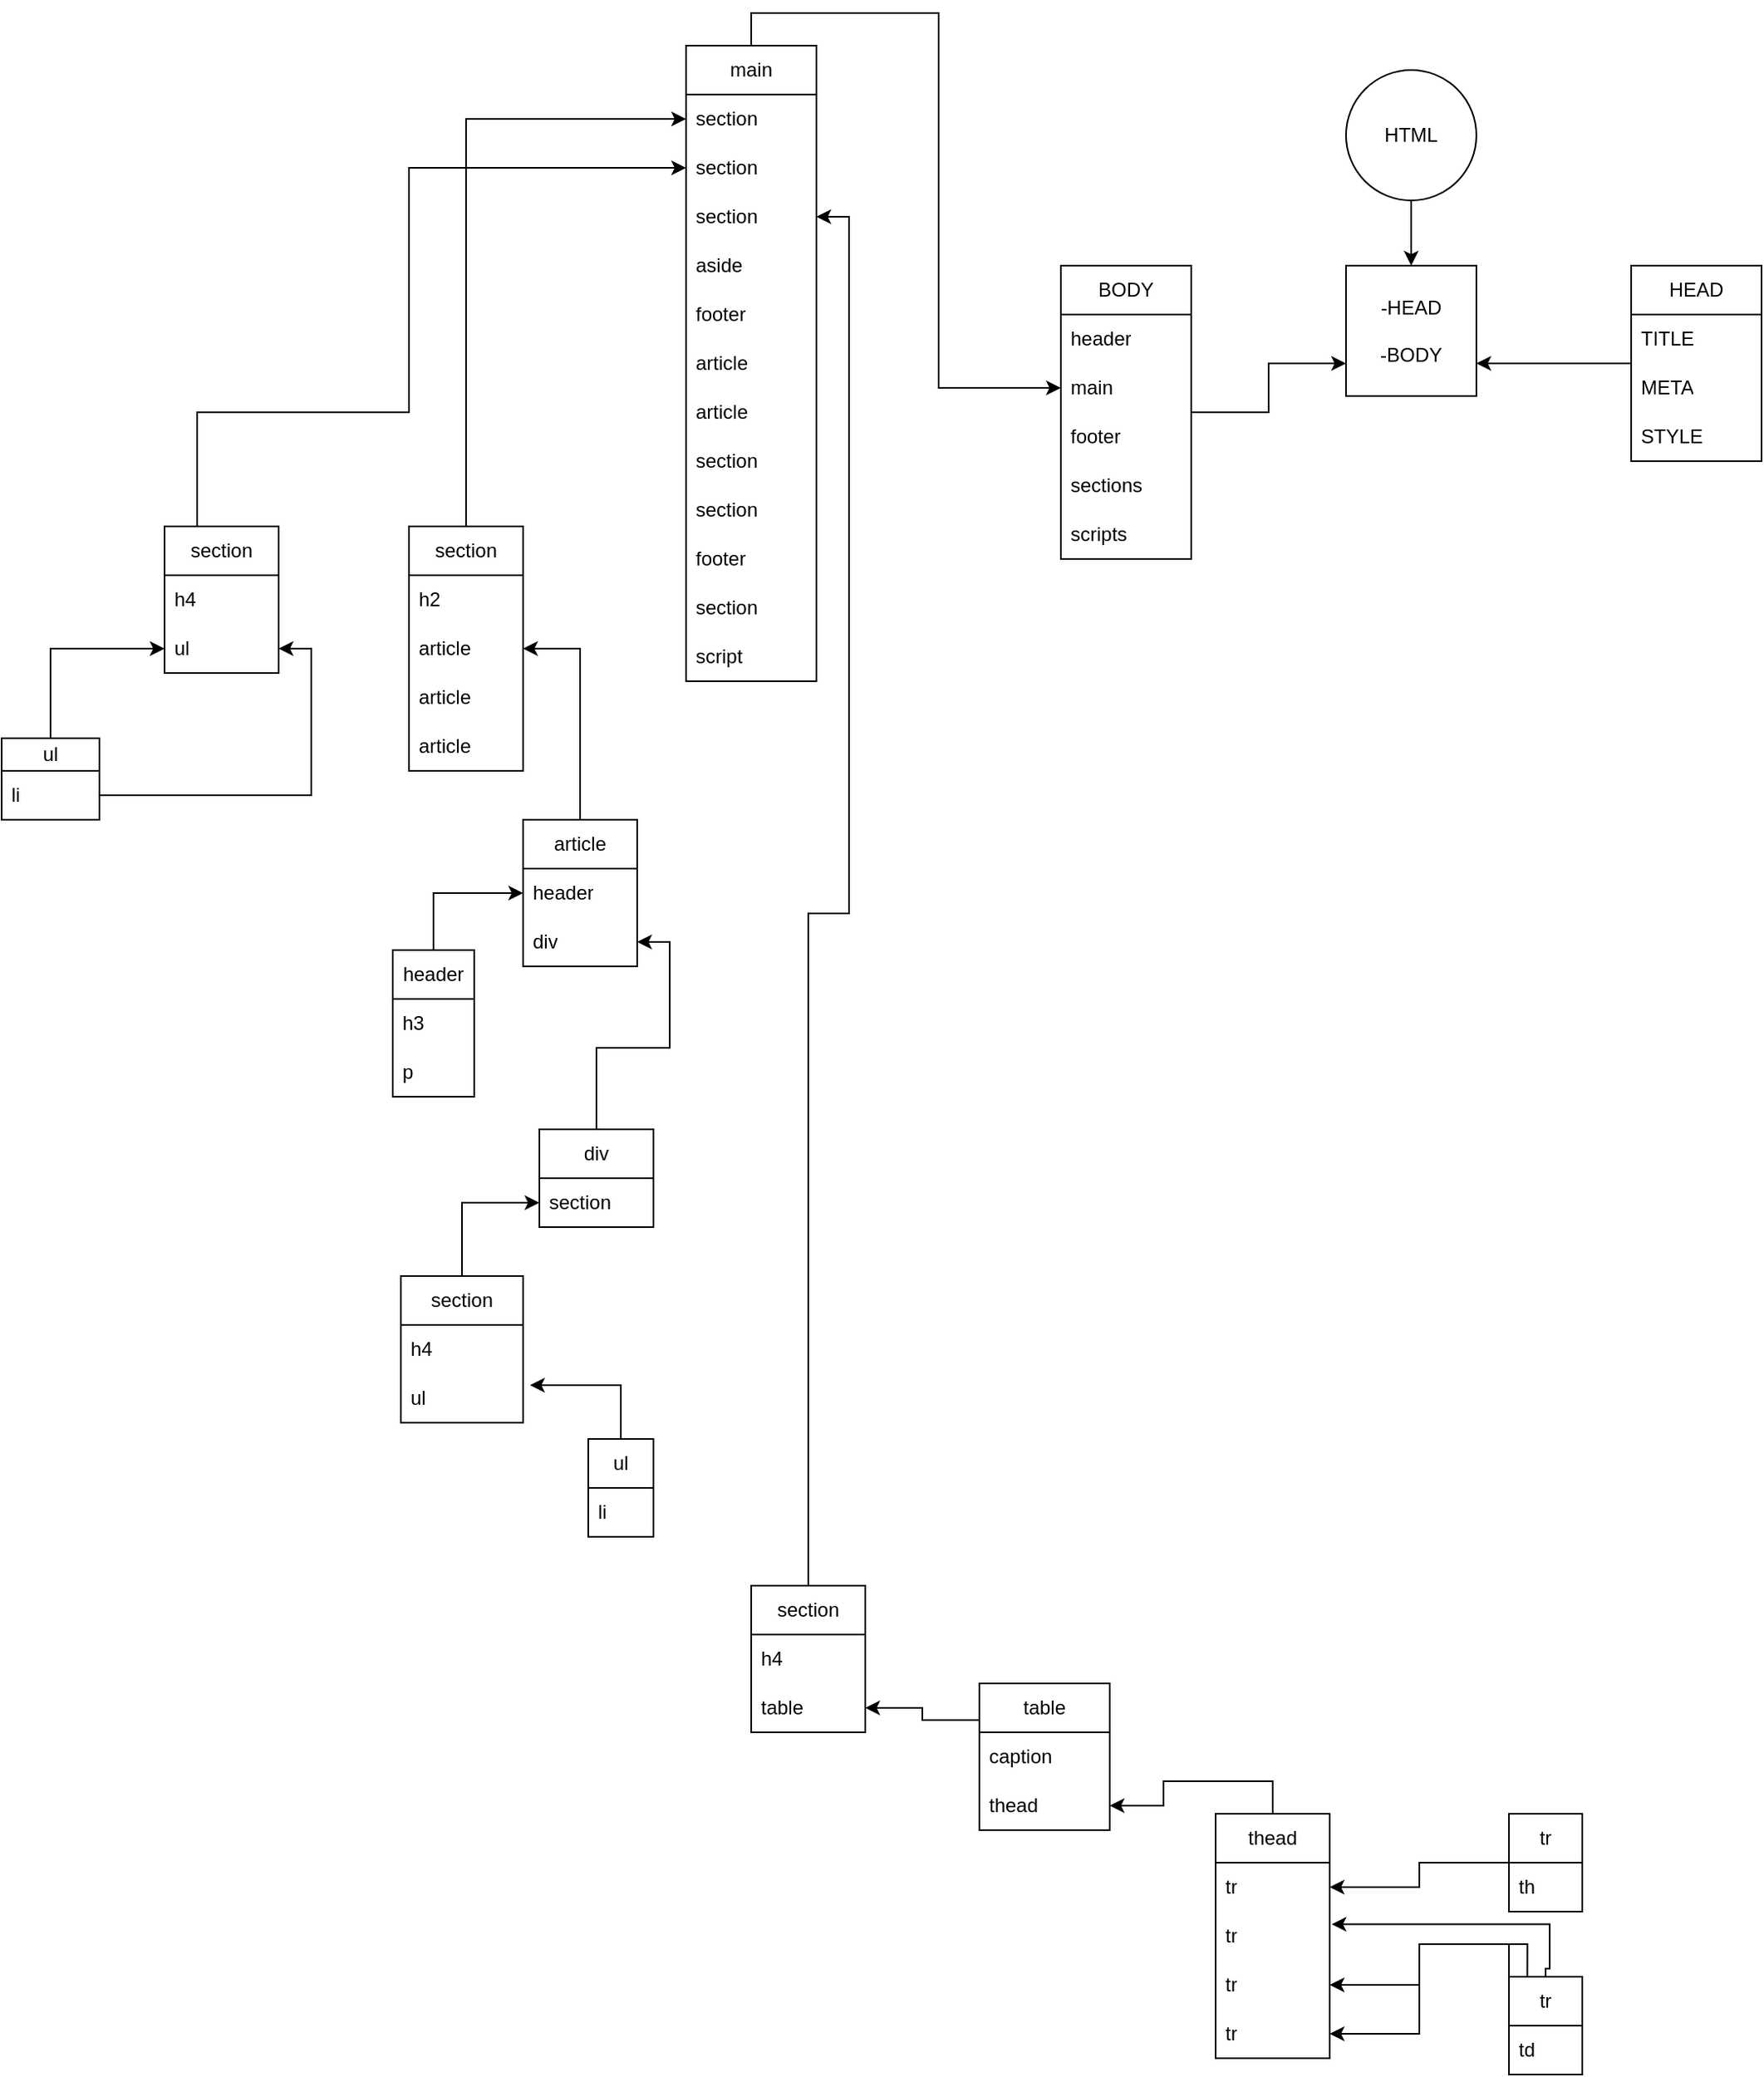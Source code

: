 <mxfile version="28.1.2">
  <diagram name="Página-1" id="a3puCphpSHDFW-h_0bFc">
    <mxGraphModel dx="1502" dy="1544" grid="1" gridSize="10" guides="1" tooltips="1" connect="1" arrows="1" fold="1" page="1" pageScale="1" pageWidth="850" pageHeight="1100" math="0" shadow="0">
      <root>
        <mxCell id="0" />
        <mxCell id="1" parent="0" />
        <mxCell id="TgmMaa_afv3NTvwBBt2_-8" style="edgeStyle=orthogonalEdgeStyle;rounded=0;orthogonalLoop=1;jettySize=auto;html=1;exitX=0.5;exitY=1;exitDx=0;exitDy=0;entryX=0.5;entryY=0;entryDx=0;entryDy=0;" edge="1" parent="1" source="TgmMaa_afv3NTvwBBt2_-1" target="TgmMaa_afv3NTvwBBt2_-2">
          <mxGeometry relative="1" as="geometry" />
        </mxCell>
        <mxCell id="TgmMaa_afv3NTvwBBt2_-1" value="HTML" style="ellipse;whiteSpace=wrap;html=1;aspect=fixed;" vertex="1" parent="1">
          <mxGeometry x="385" y="30" width="80" height="80" as="geometry" />
        </mxCell>
        <mxCell id="TgmMaa_afv3NTvwBBt2_-2" value="-HEAD&lt;div&gt;&lt;br&gt;&lt;div&gt;-BODY&lt;/div&gt;&lt;/div&gt;" style="whiteSpace=wrap;html=1;aspect=fixed;" vertex="1" parent="1">
          <mxGeometry x="385" y="150" width="80" height="80" as="geometry" />
        </mxCell>
        <mxCell id="TgmMaa_afv3NTvwBBt2_-68" style="edgeStyle=orthogonalEdgeStyle;rounded=0;orthogonalLoop=1;jettySize=auto;html=1;entryX=1;entryY=0.75;entryDx=0;entryDy=0;" edge="1" parent="1" source="TgmMaa_afv3NTvwBBt2_-4" target="TgmMaa_afv3NTvwBBt2_-2">
          <mxGeometry relative="1" as="geometry" />
        </mxCell>
        <mxCell id="TgmMaa_afv3NTvwBBt2_-4" value="HEAD" style="swimlane;fontStyle=0;childLayout=stackLayout;horizontal=1;startSize=30;horizontalStack=0;resizeParent=1;resizeParentMax=0;resizeLast=0;collapsible=1;marginBottom=0;whiteSpace=wrap;html=1;" vertex="1" parent="1">
          <mxGeometry x="560" y="150" width="80" height="120" as="geometry" />
        </mxCell>
        <mxCell id="TgmMaa_afv3NTvwBBt2_-5" value="TITLE&lt;span style=&quot;white-space: pre;&quot;&gt;&#x9;&lt;/span&gt;" style="text;strokeColor=none;fillColor=none;align=left;verticalAlign=middle;spacingLeft=4;spacingRight=4;overflow=hidden;points=[[0,0.5],[1,0.5]];portConstraint=eastwest;rotatable=0;whiteSpace=wrap;html=1;" vertex="1" parent="TgmMaa_afv3NTvwBBt2_-4">
          <mxGeometry y="30" width="80" height="30" as="geometry" />
        </mxCell>
        <mxCell id="TgmMaa_afv3NTvwBBt2_-6" value="META" style="text;strokeColor=none;fillColor=none;align=left;verticalAlign=middle;spacingLeft=4;spacingRight=4;overflow=hidden;points=[[0,0.5],[1,0.5]];portConstraint=eastwest;rotatable=0;whiteSpace=wrap;html=1;" vertex="1" parent="TgmMaa_afv3NTvwBBt2_-4">
          <mxGeometry y="60" width="80" height="30" as="geometry" />
        </mxCell>
        <mxCell id="TgmMaa_afv3NTvwBBt2_-7" value="STYLE" style="text;strokeColor=none;fillColor=none;align=left;verticalAlign=middle;spacingLeft=4;spacingRight=4;overflow=hidden;points=[[0,0.5],[1,0.5]];portConstraint=eastwest;rotatable=0;whiteSpace=wrap;html=1;" vertex="1" parent="TgmMaa_afv3NTvwBBt2_-4">
          <mxGeometry y="90" width="80" height="30" as="geometry" />
        </mxCell>
        <mxCell id="TgmMaa_afv3NTvwBBt2_-67" style="edgeStyle=orthogonalEdgeStyle;rounded=0;orthogonalLoop=1;jettySize=auto;html=1;entryX=0;entryY=0.75;entryDx=0;entryDy=0;" edge="1" parent="1" source="TgmMaa_afv3NTvwBBt2_-22" target="TgmMaa_afv3NTvwBBt2_-2">
          <mxGeometry relative="1" as="geometry" />
        </mxCell>
        <mxCell id="TgmMaa_afv3NTvwBBt2_-22" value="BODY" style="swimlane;fontStyle=0;childLayout=stackLayout;horizontal=1;startSize=30;horizontalStack=0;resizeParent=1;resizeParentMax=0;resizeLast=0;collapsible=1;marginBottom=0;whiteSpace=wrap;html=1;" vertex="1" parent="1">
          <mxGeometry x="210" y="150" width="80" height="180" as="geometry" />
        </mxCell>
        <mxCell id="TgmMaa_afv3NTvwBBt2_-23" value="header" style="text;strokeColor=none;fillColor=none;align=left;verticalAlign=middle;spacingLeft=4;spacingRight=4;overflow=hidden;points=[[0,0.5],[1,0.5]];portConstraint=eastwest;rotatable=0;whiteSpace=wrap;html=1;" vertex="1" parent="TgmMaa_afv3NTvwBBt2_-22">
          <mxGeometry y="30" width="80" height="30" as="geometry" />
        </mxCell>
        <mxCell id="TgmMaa_afv3NTvwBBt2_-24" value="main" style="text;strokeColor=none;fillColor=none;align=left;verticalAlign=middle;spacingLeft=4;spacingRight=4;overflow=hidden;points=[[0,0.5],[1,0.5]];portConstraint=eastwest;rotatable=0;whiteSpace=wrap;html=1;" vertex="1" parent="TgmMaa_afv3NTvwBBt2_-22">
          <mxGeometry y="60" width="80" height="30" as="geometry" />
        </mxCell>
        <mxCell id="TgmMaa_afv3NTvwBBt2_-25" value="footer" style="text;strokeColor=none;fillColor=none;align=left;verticalAlign=middle;spacingLeft=4;spacingRight=4;overflow=hidden;points=[[0,0.5],[1,0.5]];portConstraint=eastwest;rotatable=0;whiteSpace=wrap;html=1;" vertex="1" parent="TgmMaa_afv3NTvwBBt2_-22">
          <mxGeometry y="90" width="80" height="30" as="geometry" />
        </mxCell>
        <mxCell id="TgmMaa_afv3NTvwBBt2_-27" value="sections" style="text;strokeColor=none;fillColor=none;align=left;verticalAlign=middle;spacingLeft=4;spacingRight=4;overflow=hidden;points=[[0,0.5],[1,0.5]];portConstraint=eastwest;rotatable=0;whiteSpace=wrap;html=1;" vertex="1" parent="TgmMaa_afv3NTvwBBt2_-22">
          <mxGeometry y="120" width="80" height="30" as="geometry" />
        </mxCell>
        <mxCell id="TgmMaa_afv3NTvwBBt2_-28" value="scripts" style="text;strokeColor=none;fillColor=none;align=left;verticalAlign=middle;spacingLeft=4;spacingRight=4;overflow=hidden;points=[[0,0.5],[1,0.5]];portConstraint=eastwest;rotatable=0;whiteSpace=wrap;html=1;" vertex="1" parent="TgmMaa_afv3NTvwBBt2_-22">
          <mxGeometry y="150" width="80" height="30" as="geometry" />
        </mxCell>
        <mxCell id="TgmMaa_afv3NTvwBBt2_-73" style="edgeStyle=orthogonalEdgeStyle;rounded=0;orthogonalLoop=1;jettySize=auto;html=1;entryX=0;entryY=0.5;entryDx=0;entryDy=0;exitX=0.5;exitY=0;exitDx=0;exitDy=0;" edge="1" parent="1" source="TgmMaa_afv3NTvwBBt2_-69" target="TgmMaa_afv3NTvwBBt2_-24">
          <mxGeometry relative="1" as="geometry" />
        </mxCell>
        <mxCell id="TgmMaa_afv3NTvwBBt2_-69" value="main" style="swimlane;fontStyle=0;childLayout=stackLayout;horizontal=1;startSize=30;horizontalStack=0;resizeParent=1;resizeParentMax=0;resizeLast=0;collapsible=1;marginBottom=0;whiteSpace=wrap;html=1;" vertex="1" parent="1">
          <mxGeometry x="-20" y="15" width="80" height="390" as="geometry" />
        </mxCell>
        <mxCell id="TgmMaa_afv3NTvwBBt2_-70" value="section" style="text;strokeColor=none;fillColor=none;align=left;verticalAlign=middle;spacingLeft=4;spacingRight=4;overflow=hidden;points=[[0,0.5],[1,0.5]];portConstraint=eastwest;rotatable=0;whiteSpace=wrap;html=1;" vertex="1" parent="TgmMaa_afv3NTvwBBt2_-69">
          <mxGeometry y="30" width="80" height="30" as="geometry" />
        </mxCell>
        <mxCell id="TgmMaa_afv3NTvwBBt2_-71" value="section" style="text;strokeColor=none;fillColor=none;align=left;verticalAlign=middle;spacingLeft=4;spacingRight=4;overflow=hidden;points=[[0,0.5],[1,0.5]];portConstraint=eastwest;rotatable=0;whiteSpace=wrap;html=1;" vertex="1" parent="TgmMaa_afv3NTvwBBt2_-69">
          <mxGeometry y="60" width="80" height="30" as="geometry" />
        </mxCell>
        <mxCell id="TgmMaa_afv3NTvwBBt2_-72" value="section" style="text;strokeColor=none;fillColor=none;align=left;verticalAlign=middle;spacingLeft=4;spacingRight=4;overflow=hidden;points=[[0,0.5],[1,0.5]];portConstraint=eastwest;rotatable=0;whiteSpace=wrap;html=1;" vertex="1" parent="TgmMaa_afv3NTvwBBt2_-69">
          <mxGeometry y="90" width="80" height="30" as="geometry" />
        </mxCell>
        <mxCell id="TgmMaa_afv3NTvwBBt2_-182" value="aside" style="text;strokeColor=none;fillColor=none;align=left;verticalAlign=middle;spacingLeft=4;spacingRight=4;overflow=hidden;points=[[0,0.5],[1,0.5]];portConstraint=eastwest;rotatable=0;whiteSpace=wrap;html=1;" vertex="1" parent="TgmMaa_afv3NTvwBBt2_-69">
          <mxGeometry y="120" width="80" height="30" as="geometry" />
        </mxCell>
        <mxCell id="TgmMaa_afv3NTvwBBt2_-183" value="footer" style="text;strokeColor=none;fillColor=none;align=left;verticalAlign=middle;spacingLeft=4;spacingRight=4;overflow=hidden;points=[[0,0.5],[1,0.5]];portConstraint=eastwest;rotatable=0;whiteSpace=wrap;html=1;" vertex="1" parent="TgmMaa_afv3NTvwBBt2_-69">
          <mxGeometry y="150" width="80" height="30" as="geometry" />
        </mxCell>
        <mxCell id="TgmMaa_afv3NTvwBBt2_-184" value="article" style="text;strokeColor=none;fillColor=none;align=left;verticalAlign=middle;spacingLeft=4;spacingRight=4;overflow=hidden;points=[[0,0.5],[1,0.5]];portConstraint=eastwest;rotatable=0;whiteSpace=wrap;html=1;" vertex="1" parent="TgmMaa_afv3NTvwBBt2_-69">
          <mxGeometry y="180" width="80" height="30" as="geometry" />
        </mxCell>
        <mxCell id="TgmMaa_afv3NTvwBBt2_-185" value="article" style="text;strokeColor=none;fillColor=none;align=left;verticalAlign=middle;spacingLeft=4;spacingRight=4;overflow=hidden;points=[[0,0.5],[1,0.5]];portConstraint=eastwest;rotatable=0;whiteSpace=wrap;html=1;" vertex="1" parent="TgmMaa_afv3NTvwBBt2_-69">
          <mxGeometry y="210" width="80" height="30" as="geometry" />
        </mxCell>
        <mxCell id="TgmMaa_afv3NTvwBBt2_-186" value="section" style="text;strokeColor=none;fillColor=none;align=left;verticalAlign=middle;spacingLeft=4;spacingRight=4;overflow=hidden;points=[[0,0.5],[1,0.5]];portConstraint=eastwest;rotatable=0;whiteSpace=wrap;html=1;" vertex="1" parent="TgmMaa_afv3NTvwBBt2_-69">
          <mxGeometry y="240" width="80" height="30" as="geometry" />
        </mxCell>
        <mxCell id="TgmMaa_afv3NTvwBBt2_-187" value="section" style="text;strokeColor=none;fillColor=none;align=left;verticalAlign=middle;spacingLeft=4;spacingRight=4;overflow=hidden;points=[[0,0.5],[1,0.5]];portConstraint=eastwest;rotatable=0;whiteSpace=wrap;html=1;" vertex="1" parent="TgmMaa_afv3NTvwBBt2_-69">
          <mxGeometry y="270" width="80" height="30" as="geometry" />
        </mxCell>
        <mxCell id="TgmMaa_afv3NTvwBBt2_-188" value="footer" style="text;strokeColor=none;fillColor=none;align=left;verticalAlign=middle;spacingLeft=4;spacingRight=4;overflow=hidden;points=[[0,0.5],[1,0.5]];portConstraint=eastwest;rotatable=0;whiteSpace=wrap;html=1;" vertex="1" parent="TgmMaa_afv3NTvwBBt2_-69">
          <mxGeometry y="300" width="80" height="30" as="geometry" />
        </mxCell>
        <mxCell id="TgmMaa_afv3NTvwBBt2_-189" value="section" style="text;strokeColor=none;fillColor=none;align=left;verticalAlign=middle;spacingLeft=4;spacingRight=4;overflow=hidden;points=[[0,0.5],[1,0.5]];portConstraint=eastwest;rotatable=0;whiteSpace=wrap;html=1;" vertex="1" parent="TgmMaa_afv3NTvwBBt2_-69">
          <mxGeometry y="330" width="80" height="30" as="geometry" />
        </mxCell>
        <mxCell id="TgmMaa_afv3NTvwBBt2_-190" value="script" style="text;strokeColor=none;fillColor=none;align=left;verticalAlign=middle;spacingLeft=4;spacingRight=4;overflow=hidden;points=[[0,0.5],[1,0.5]];portConstraint=eastwest;rotatable=0;whiteSpace=wrap;html=1;" vertex="1" parent="TgmMaa_afv3NTvwBBt2_-69">
          <mxGeometry y="360" width="80" height="30" as="geometry" />
        </mxCell>
        <mxCell id="TgmMaa_afv3NTvwBBt2_-104" style="edgeStyle=orthogonalEdgeStyle;rounded=0;orthogonalLoop=1;jettySize=auto;html=1;entryX=0;entryY=0.5;entryDx=0;entryDy=0;" edge="1" parent="1" source="TgmMaa_afv3NTvwBBt2_-98" target="TgmMaa_afv3NTvwBBt2_-70">
          <mxGeometry relative="1" as="geometry" />
        </mxCell>
        <mxCell id="TgmMaa_afv3NTvwBBt2_-98" value="section" style="swimlane;fontStyle=0;childLayout=stackLayout;horizontal=1;startSize=30;horizontalStack=0;resizeParent=1;resizeParentMax=0;resizeLast=0;collapsible=1;marginBottom=0;whiteSpace=wrap;html=1;" vertex="1" parent="1">
          <mxGeometry x="-190" y="310" width="70" height="150" as="geometry" />
        </mxCell>
        <mxCell id="TgmMaa_afv3NTvwBBt2_-99" value="h2" style="text;strokeColor=none;fillColor=none;align=left;verticalAlign=middle;spacingLeft=4;spacingRight=4;overflow=hidden;points=[[0,0.5],[1,0.5]];portConstraint=eastwest;rotatable=0;whiteSpace=wrap;html=1;" vertex="1" parent="TgmMaa_afv3NTvwBBt2_-98">
          <mxGeometry y="30" width="70" height="30" as="geometry" />
        </mxCell>
        <mxCell id="TgmMaa_afv3NTvwBBt2_-100" value="article" style="text;strokeColor=none;fillColor=none;align=left;verticalAlign=middle;spacingLeft=4;spacingRight=4;overflow=hidden;points=[[0,0.5],[1,0.5]];portConstraint=eastwest;rotatable=0;whiteSpace=wrap;html=1;" vertex="1" parent="TgmMaa_afv3NTvwBBt2_-98">
          <mxGeometry y="60" width="70" height="30" as="geometry" />
        </mxCell>
        <mxCell id="TgmMaa_afv3NTvwBBt2_-101" value="article" style="text;strokeColor=none;fillColor=none;align=left;verticalAlign=middle;spacingLeft=4;spacingRight=4;overflow=hidden;points=[[0,0.5],[1,0.5]];portConstraint=eastwest;rotatable=0;whiteSpace=wrap;html=1;" vertex="1" parent="TgmMaa_afv3NTvwBBt2_-98">
          <mxGeometry y="90" width="70" height="30" as="geometry" />
        </mxCell>
        <mxCell id="TgmMaa_afv3NTvwBBt2_-102" value="article" style="text;strokeColor=none;fillColor=none;align=left;verticalAlign=middle;spacingLeft=4;spacingRight=4;overflow=hidden;points=[[0,0.5],[1,0.5]];portConstraint=eastwest;rotatable=0;whiteSpace=wrap;html=1;" vertex="1" parent="TgmMaa_afv3NTvwBBt2_-98">
          <mxGeometry y="120" width="70" height="30" as="geometry" />
        </mxCell>
        <mxCell id="TgmMaa_afv3NTvwBBt2_-109" style="edgeStyle=orthogonalEdgeStyle;rounded=0;orthogonalLoop=1;jettySize=auto;html=1;entryX=1;entryY=0.5;entryDx=0;entryDy=0;" edge="1" parent="1" source="TgmMaa_afv3NTvwBBt2_-105" target="TgmMaa_afv3NTvwBBt2_-100">
          <mxGeometry relative="1" as="geometry" />
        </mxCell>
        <mxCell id="TgmMaa_afv3NTvwBBt2_-105" value="article" style="swimlane;fontStyle=0;childLayout=stackLayout;horizontal=1;startSize=30;horizontalStack=0;resizeParent=1;resizeParentMax=0;resizeLast=0;collapsible=1;marginBottom=0;whiteSpace=wrap;html=1;" vertex="1" parent="1">
          <mxGeometry x="-120" y="490" width="70" height="90" as="geometry" />
        </mxCell>
        <mxCell id="TgmMaa_afv3NTvwBBt2_-106" value="header" style="text;strokeColor=none;fillColor=none;align=left;verticalAlign=middle;spacingLeft=4;spacingRight=4;overflow=hidden;points=[[0,0.5],[1,0.5]];portConstraint=eastwest;rotatable=0;whiteSpace=wrap;html=1;" vertex="1" parent="TgmMaa_afv3NTvwBBt2_-105">
          <mxGeometry y="30" width="70" height="30" as="geometry" />
        </mxCell>
        <mxCell id="TgmMaa_afv3NTvwBBt2_-107" value="div" style="text;strokeColor=none;fillColor=none;align=left;verticalAlign=middle;spacingLeft=4;spacingRight=4;overflow=hidden;points=[[0,0.5],[1,0.5]];portConstraint=eastwest;rotatable=0;whiteSpace=wrap;html=1;" vertex="1" parent="TgmMaa_afv3NTvwBBt2_-105">
          <mxGeometry y="60" width="70" height="30" as="geometry" />
        </mxCell>
        <mxCell id="TgmMaa_afv3NTvwBBt2_-114" style="edgeStyle=orthogonalEdgeStyle;rounded=0;orthogonalLoop=1;jettySize=auto;html=1;entryX=0;entryY=0.5;entryDx=0;entryDy=0;" edge="1" parent="1" source="TgmMaa_afv3NTvwBBt2_-110" target="TgmMaa_afv3NTvwBBt2_-106">
          <mxGeometry relative="1" as="geometry" />
        </mxCell>
        <mxCell id="TgmMaa_afv3NTvwBBt2_-110" value="header" style="swimlane;fontStyle=0;childLayout=stackLayout;horizontal=1;startSize=30;horizontalStack=0;resizeParent=1;resizeParentMax=0;resizeLast=0;collapsible=1;marginBottom=0;whiteSpace=wrap;html=1;" vertex="1" parent="1">
          <mxGeometry x="-200" y="570" width="50" height="90" as="geometry" />
        </mxCell>
        <mxCell id="TgmMaa_afv3NTvwBBt2_-111" value="h3" style="text;strokeColor=none;fillColor=none;align=left;verticalAlign=middle;spacingLeft=4;spacingRight=4;overflow=hidden;points=[[0,0.5],[1,0.5]];portConstraint=eastwest;rotatable=0;whiteSpace=wrap;html=1;" vertex="1" parent="TgmMaa_afv3NTvwBBt2_-110">
          <mxGeometry y="30" width="50" height="30" as="geometry" />
        </mxCell>
        <mxCell id="TgmMaa_afv3NTvwBBt2_-112" value="p" style="text;strokeColor=none;fillColor=none;align=left;verticalAlign=middle;spacingLeft=4;spacingRight=4;overflow=hidden;points=[[0,0.5],[1,0.5]];portConstraint=eastwest;rotatable=0;whiteSpace=wrap;html=1;" vertex="1" parent="TgmMaa_afv3NTvwBBt2_-110">
          <mxGeometry y="60" width="50" height="30" as="geometry" />
        </mxCell>
        <mxCell id="TgmMaa_afv3NTvwBBt2_-119" style="edgeStyle=orthogonalEdgeStyle;rounded=0;orthogonalLoop=1;jettySize=auto;html=1;entryX=1;entryY=0.5;entryDx=0;entryDy=0;" edge="1" parent="1" source="TgmMaa_afv3NTvwBBt2_-115" target="TgmMaa_afv3NTvwBBt2_-107">
          <mxGeometry relative="1" as="geometry" />
        </mxCell>
        <mxCell id="TgmMaa_afv3NTvwBBt2_-115" value="div" style="swimlane;fontStyle=0;childLayout=stackLayout;horizontal=1;startSize=30;horizontalStack=0;resizeParent=1;resizeParentMax=0;resizeLast=0;collapsible=1;marginBottom=0;whiteSpace=wrap;html=1;" vertex="1" parent="1">
          <mxGeometry x="-110" y="680" width="70" height="60" as="geometry" />
        </mxCell>
        <mxCell id="TgmMaa_afv3NTvwBBt2_-116" value="section" style="text;strokeColor=none;fillColor=none;align=left;verticalAlign=middle;spacingLeft=4;spacingRight=4;overflow=hidden;points=[[0,0.5],[1,0.5]];portConstraint=eastwest;rotatable=0;whiteSpace=wrap;html=1;" vertex="1" parent="TgmMaa_afv3NTvwBBt2_-115">
          <mxGeometry y="30" width="70" height="30" as="geometry" />
        </mxCell>
        <mxCell id="TgmMaa_afv3NTvwBBt2_-124" style="edgeStyle=orthogonalEdgeStyle;rounded=0;orthogonalLoop=1;jettySize=auto;html=1;entryX=0;entryY=0.5;entryDx=0;entryDy=0;" edge="1" parent="1" source="TgmMaa_afv3NTvwBBt2_-120" target="TgmMaa_afv3NTvwBBt2_-116">
          <mxGeometry relative="1" as="geometry" />
        </mxCell>
        <mxCell id="TgmMaa_afv3NTvwBBt2_-120" value="section" style="swimlane;fontStyle=0;childLayout=stackLayout;horizontal=1;startSize=30;horizontalStack=0;resizeParent=1;resizeParentMax=0;resizeLast=0;collapsible=1;marginBottom=0;whiteSpace=wrap;html=1;" vertex="1" parent="1">
          <mxGeometry x="-195" y="770" width="75" height="90" as="geometry" />
        </mxCell>
        <mxCell id="TgmMaa_afv3NTvwBBt2_-121" value="h4" style="text;strokeColor=none;fillColor=none;align=left;verticalAlign=middle;spacingLeft=4;spacingRight=4;overflow=hidden;points=[[0,0.5],[1,0.5]];portConstraint=eastwest;rotatable=0;whiteSpace=wrap;html=1;" vertex="1" parent="TgmMaa_afv3NTvwBBt2_-120">
          <mxGeometry y="30" width="75" height="30" as="geometry" />
        </mxCell>
        <mxCell id="TgmMaa_afv3NTvwBBt2_-122" value="ul" style="text;strokeColor=none;fillColor=none;align=left;verticalAlign=middle;spacingLeft=4;spacingRight=4;overflow=hidden;points=[[0,0.5],[1,0.5]];portConstraint=eastwest;rotatable=0;whiteSpace=wrap;html=1;" vertex="1" parent="TgmMaa_afv3NTvwBBt2_-120">
          <mxGeometry y="60" width="75" height="30" as="geometry" />
        </mxCell>
        <mxCell id="TgmMaa_afv3NTvwBBt2_-125" value="ul" style="swimlane;fontStyle=0;childLayout=stackLayout;horizontal=1;startSize=30;horizontalStack=0;resizeParent=1;resizeParentMax=0;resizeLast=0;collapsible=1;marginBottom=0;whiteSpace=wrap;html=1;" vertex="1" parent="1">
          <mxGeometry x="-80" y="870" width="40" height="60" as="geometry" />
        </mxCell>
        <mxCell id="TgmMaa_afv3NTvwBBt2_-126" value="li" style="text;strokeColor=none;fillColor=none;align=left;verticalAlign=middle;spacingLeft=4;spacingRight=4;overflow=hidden;points=[[0,0.5],[1,0.5]];portConstraint=eastwest;rotatable=0;whiteSpace=wrap;html=1;" vertex="1" parent="TgmMaa_afv3NTvwBBt2_-125">
          <mxGeometry y="30" width="40" height="30" as="geometry" />
        </mxCell>
        <mxCell id="TgmMaa_afv3NTvwBBt2_-129" style="edgeStyle=orthogonalEdgeStyle;rounded=0;orthogonalLoop=1;jettySize=auto;html=1;entryX=1.057;entryY=0.233;entryDx=0;entryDy=0;entryPerimeter=0;" edge="1" parent="1" source="TgmMaa_afv3NTvwBBt2_-125" target="TgmMaa_afv3NTvwBBt2_-122">
          <mxGeometry relative="1" as="geometry" />
        </mxCell>
        <mxCell id="TgmMaa_afv3NTvwBBt2_-134" style="edgeStyle=orthogonalEdgeStyle;rounded=0;orthogonalLoop=1;jettySize=auto;html=1;entryX=0;entryY=0.5;entryDx=0;entryDy=0;" edge="1" parent="1" target="TgmMaa_afv3NTvwBBt2_-71">
          <mxGeometry relative="1" as="geometry">
            <mxPoint x="-320.0" y="310" as="sourcePoint" />
            <mxPoint x="-30.04" y="90" as="targetPoint" />
            <Array as="points">
              <mxPoint x="-320" y="240" />
              <mxPoint x="-190" y="240" />
              <mxPoint x="-190" y="90" />
            </Array>
          </mxGeometry>
        </mxCell>
        <mxCell id="TgmMaa_afv3NTvwBBt2_-130" value="section" style="swimlane;fontStyle=0;childLayout=stackLayout;horizontal=1;startSize=30;horizontalStack=0;resizeParent=1;resizeParentMax=0;resizeLast=0;collapsible=1;marginBottom=0;whiteSpace=wrap;html=1;" vertex="1" parent="1">
          <mxGeometry x="-340" y="310" width="70" height="90" as="geometry" />
        </mxCell>
        <mxCell id="TgmMaa_afv3NTvwBBt2_-131" value="h4" style="text;strokeColor=none;fillColor=none;align=left;verticalAlign=middle;spacingLeft=4;spacingRight=4;overflow=hidden;points=[[0,0.5],[1,0.5]];portConstraint=eastwest;rotatable=0;whiteSpace=wrap;html=1;" vertex="1" parent="TgmMaa_afv3NTvwBBt2_-130">
          <mxGeometry y="30" width="70" height="30" as="geometry" />
        </mxCell>
        <mxCell id="TgmMaa_afv3NTvwBBt2_-132" value="ul" style="text;strokeColor=none;fillColor=none;align=left;verticalAlign=middle;spacingLeft=4;spacingRight=4;overflow=hidden;points=[[0,0.5],[1,0.5]];portConstraint=eastwest;rotatable=0;whiteSpace=wrap;html=1;" vertex="1" parent="TgmMaa_afv3NTvwBBt2_-130">
          <mxGeometry y="60" width="70" height="30" as="geometry" />
        </mxCell>
        <mxCell id="TgmMaa_afv3NTvwBBt2_-139" style="edgeStyle=orthogonalEdgeStyle;rounded=0;orthogonalLoop=1;jettySize=auto;html=1;entryX=0;entryY=0.5;entryDx=0;entryDy=0;" edge="1" parent="1" source="TgmMaa_afv3NTvwBBt2_-135" target="TgmMaa_afv3NTvwBBt2_-132">
          <mxGeometry relative="1" as="geometry" />
        </mxCell>
        <mxCell id="TgmMaa_afv3NTvwBBt2_-135" value="ul" style="swimlane;fontStyle=0;childLayout=stackLayout;horizontal=1;startSize=20;horizontalStack=0;resizeParent=1;resizeParentMax=0;resizeLast=0;collapsible=1;marginBottom=0;whiteSpace=wrap;html=1;" vertex="1" parent="1">
          <mxGeometry x="-440" y="440" width="60" height="50" as="geometry" />
        </mxCell>
        <mxCell id="TgmMaa_afv3NTvwBBt2_-136" value="li" style="text;strokeColor=none;fillColor=none;align=left;verticalAlign=middle;spacingLeft=4;spacingRight=4;overflow=hidden;points=[[0,0.5],[1,0.5]];portConstraint=eastwest;rotatable=0;whiteSpace=wrap;html=1;" vertex="1" parent="TgmMaa_afv3NTvwBBt2_-135">
          <mxGeometry y="20" width="60" height="30" as="geometry" />
        </mxCell>
        <mxCell id="TgmMaa_afv3NTvwBBt2_-140" style="edgeStyle=orthogonalEdgeStyle;rounded=0;orthogonalLoop=1;jettySize=auto;html=1;entryX=1;entryY=0.5;entryDx=0;entryDy=0;" edge="1" parent="1" source="TgmMaa_afv3NTvwBBt2_-136" target="TgmMaa_afv3NTvwBBt2_-132">
          <mxGeometry relative="1" as="geometry" />
        </mxCell>
        <mxCell id="TgmMaa_afv3NTvwBBt2_-145" style="edgeStyle=orthogonalEdgeStyle;rounded=0;orthogonalLoop=1;jettySize=auto;html=1;entryX=1;entryY=0.5;entryDx=0;entryDy=0;" edge="1" parent="1" source="TgmMaa_afv3NTvwBBt2_-141" target="TgmMaa_afv3NTvwBBt2_-72">
          <mxGeometry relative="1" as="geometry" />
        </mxCell>
        <mxCell id="TgmMaa_afv3NTvwBBt2_-141" value="section" style="swimlane;fontStyle=0;childLayout=stackLayout;horizontal=1;startSize=30;horizontalStack=0;resizeParent=1;resizeParentMax=0;resizeLast=0;collapsible=1;marginBottom=0;whiteSpace=wrap;html=1;" vertex="1" parent="1">
          <mxGeometry x="20" y="960" width="70" height="90" as="geometry" />
        </mxCell>
        <mxCell id="TgmMaa_afv3NTvwBBt2_-142" value="h4" style="text;strokeColor=none;fillColor=none;align=left;verticalAlign=middle;spacingLeft=4;spacingRight=4;overflow=hidden;points=[[0,0.5],[1,0.5]];portConstraint=eastwest;rotatable=0;whiteSpace=wrap;html=1;" vertex="1" parent="TgmMaa_afv3NTvwBBt2_-141">
          <mxGeometry y="30" width="70" height="30" as="geometry" />
        </mxCell>
        <mxCell id="TgmMaa_afv3NTvwBBt2_-143" value="table" style="text;strokeColor=none;fillColor=none;align=left;verticalAlign=middle;spacingLeft=4;spacingRight=4;overflow=hidden;points=[[0,0.5],[1,0.5]];portConstraint=eastwest;rotatable=0;whiteSpace=wrap;html=1;" vertex="1" parent="TgmMaa_afv3NTvwBBt2_-141">
          <mxGeometry y="60" width="70" height="30" as="geometry" />
        </mxCell>
        <mxCell id="TgmMaa_afv3NTvwBBt2_-150" style="edgeStyle=orthogonalEdgeStyle;rounded=0;orthogonalLoop=1;jettySize=auto;html=1;exitX=0;exitY=0.25;exitDx=0;exitDy=0;entryX=1;entryY=0.5;entryDx=0;entryDy=0;" edge="1" parent="1" source="TgmMaa_afv3NTvwBBt2_-146" target="TgmMaa_afv3NTvwBBt2_-143">
          <mxGeometry relative="1" as="geometry" />
        </mxCell>
        <mxCell id="TgmMaa_afv3NTvwBBt2_-146" value="table" style="swimlane;fontStyle=0;childLayout=stackLayout;horizontal=1;startSize=30;horizontalStack=0;resizeParent=1;resizeParentMax=0;resizeLast=0;collapsible=1;marginBottom=0;whiteSpace=wrap;html=1;" vertex="1" parent="1">
          <mxGeometry x="160" y="1020" width="80" height="90" as="geometry" />
        </mxCell>
        <mxCell id="TgmMaa_afv3NTvwBBt2_-147" value="caption" style="text;strokeColor=none;fillColor=none;align=left;verticalAlign=middle;spacingLeft=4;spacingRight=4;overflow=hidden;points=[[0,0.5],[1,0.5]];portConstraint=eastwest;rotatable=0;whiteSpace=wrap;html=1;" vertex="1" parent="TgmMaa_afv3NTvwBBt2_-146">
          <mxGeometry y="30" width="80" height="30" as="geometry" />
        </mxCell>
        <mxCell id="TgmMaa_afv3NTvwBBt2_-153" value="thead" style="text;strokeColor=none;fillColor=none;align=left;verticalAlign=middle;spacingLeft=4;spacingRight=4;overflow=hidden;points=[[0,0.5],[1,0.5]];portConstraint=eastwest;rotatable=0;whiteSpace=wrap;html=1;" vertex="1" parent="TgmMaa_afv3NTvwBBt2_-146">
          <mxGeometry y="60" width="80" height="30" as="geometry" />
        </mxCell>
        <mxCell id="TgmMaa_afv3NTvwBBt2_-158" style="edgeStyle=orthogonalEdgeStyle;rounded=0;orthogonalLoop=1;jettySize=auto;html=1;entryX=1;entryY=0.5;entryDx=0;entryDy=0;" edge="1" parent="1" source="TgmMaa_afv3NTvwBBt2_-154" target="TgmMaa_afv3NTvwBBt2_-153">
          <mxGeometry relative="1" as="geometry">
            <Array as="points">
              <mxPoint x="340" y="1080" />
              <mxPoint x="273" y="1080" />
              <mxPoint x="273" y="1095" />
            </Array>
          </mxGeometry>
        </mxCell>
        <mxCell id="TgmMaa_afv3NTvwBBt2_-154" value="thead" style="swimlane;fontStyle=0;childLayout=stackLayout;horizontal=1;startSize=30;horizontalStack=0;resizeParent=1;resizeParentMax=0;resizeLast=0;collapsible=1;marginBottom=0;whiteSpace=wrap;html=1;" vertex="1" parent="1">
          <mxGeometry x="305" y="1100" width="70" height="150" as="geometry" />
        </mxCell>
        <mxCell id="TgmMaa_afv3NTvwBBt2_-155" value="tr" style="text;strokeColor=none;fillColor=none;align=left;verticalAlign=middle;spacingLeft=4;spacingRight=4;overflow=hidden;points=[[0,0.5],[1,0.5]];portConstraint=eastwest;rotatable=0;whiteSpace=wrap;html=1;" vertex="1" parent="TgmMaa_afv3NTvwBBt2_-154">
          <mxGeometry y="30" width="70" height="30" as="geometry" />
        </mxCell>
        <mxCell id="TgmMaa_afv3NTvwBBt2_-164" value="tr" style="text;strokeColor=none;fillColor=none;align=left;verticalAlign=middle;spacingLeft=4;spacingRight=4;overflow=hidden;points=[[0,0.5],[1,0.5]];portConstraint=eastwest;rotatable=0;whiteSpace=wrap;html=1;" vertex="1" parent="TgmMaa_afv3NTvwBBt2_-154">
          <mxGeometry y="60" width="70" height="30" as="geometry" />
        </mxCell>
        <mxCell id="TgmMaa_afv3NTvwBBt2_-165" value="tr" style="text;strokeColor=none;fillColor=none;align=left;verticalAlign=middle;spacingLeft=4;spacingRight=4;overflow=hidden;points=[[0,0.5],[1,0.5]];portConstraint=eastwest;rotatable=0;whiteSpace=wrap;html=1;" vertex="1" parent="TgmMaa_afv3NTvwBBt2_-154">
          <mxGeometry y="90" width="70" height="30" as="geometry" />
        </mxCell>
        <mxCell id="TgmMaa_afv3NTvwBBt2_-168" value="tr" style="text;strokeColor=none;fillColor=none;align=left;verticalAlign=middle;spacingLeft=4;spacingRight=4;overflow=hidden;points=[[0,0.5],[1,0.5]];portConstraint=eastwest;rotatable=0;whiteSpace=wrap;html=1;" vertex="1" parent="TgmMaa_afv3NTvwBBt2_-154">
          <mxGeometry y="120" width="70" height="30" as="geometry" />
        </mxCell>
        <mxCell id="TgmMaa_afv3NTvwBBt2_-163" style="edgeStyle=orthogonalEdgeStyle;rounded=0;orthogonalLoop=1;jettySize=auto;html=1;entryX=1;entryY=0.5;entryDx=0;entryDy=0;" edge="1" parent="1" source="TgmMaa_afv3NTvwBBt2_-159" target="TgmMaa_afv3NTvwBBt2_-155">
          <mxGeometry relative="1" as="geometry" />
        </mxCell>
        <mxCell id="TgmMaa_afv3NTvwBBt2_-159" value="tr" style="swimlane;fontStyle=0;childLayout=stackLayout;horizontal=1;startSize=30;horizontalStack=0;resizeParent=1;resizeParentMax=0;resizeLast=0;collapsible=1;marginBottom=0;whiteSpace=wrap;html=1;" vertex="1" parent="1">
          <mxGeometry x="485" y="1100" width="45" height="60" as="geometry" />
        </mxCell>
        <mxCell id="TgmMaa_afv3NTvwBBt2_-160" value="th" style="text;strokeColor=none;fillColor=none;align=left;verticalAlign=middle;spacingLeft=4;spacingRight=4;overflow=hidden;points=[[0,0.5],[1,0.5]];portConstraint=eastwest;rotatable=0;whiteSpace=wrap;html=1;" vertex="1" parent="TgmMaa_afv3NTvwBBt2_-159">
          <mxGeometry y="30" width="45" height="30" as="geometry" />
        </mxCell>
        <mxCell id="TgmMaa_afv3NTvwBBt2_-175" style="edgeStyle=orthogonalEdgeStyle;rounded=0;orthogonalLoop=1;jettySize=auto;html=1;exitX=0.5;exitY=0;exitDx=0;exitDy=0;entryX=1.017;entryY=0.26;entryDx=0;entryDy=0;entryPerimeter=0;" edge="1" parent="1" source="TgmMaa_afv3NTvwBBt2_-178" target="TgmMaa_afv3NTvwBBt2_-164">
          <mxGeometry relative="1" as="geometry">
            <mxPoint x="485" y="1195" as="sourcePoint" />
            <Array as="points">
              <mxPoint x="507" y="1195" />
              <mxPoint x="510" y="1195" />
              <mxPoint x="510" y="1168" />
            </Array>
          </mxGeometry>
        </mxCell>
        <mxCell id="TgmMaa_afv3NTvwBBt2_-180" style="edgeStyle=orthogonalEdgeStyle;rounded=0;orthogonalLoop=1;jettySize=auto;html=1;exitX=0;exitY=0;exitDx=0;exitDy=0;entryX=1;entryY=0.5;entryDx=0;entryDy=0;" edge="1" parent="1" source="TgmMaa_afv3NTvwBBt2_-178" target="TgmMaa_afv3NTvwBBt2_-165">
          <mxGeometry relative="1" as="geometry" />
        </mxCell>
        <mxCell id="TgmMaa_afv3NTvwBBt2_-181" style="edgeStyle=orthogonalEdgeStyle;rounded=0;orthogonalLoop=1;jettySize=auto;html=1;exitX=0.25;exitY=0;exitDx=0;exitDy=0;entryX=1;entryY=0.5;entryDx=0;entryDy=0;" edge="1" parent="1" source="TgmMaa_afv3NTvwBBt2_-178" target="TgmMaa_afv3NTvwBBt2_-168">
          <mxGeometry relative="1" as="geometry" />
        </mxCell>
        <mxCell id="TgmMaa_afv3NTvwBBt2_-178" value="tr" style="swimlane;fontStyle=0;childLayout=stackLayout;horizontal=1;startSize=30;horizontalStack=0;resizeParent=1;resizeParentMax=0;resizeLast=0;collapsible=1;marginBottom=0;whiteSpace=wrap;html=1;" vertex="1" parent="1">
          <mxGeometry x="485" y="1200" width="45" height="60" as="geometry" />
        </mxCell>
        <mxCell id="TgmMaa_afv3NTvwBBt2_-179" value="td" style="text;strokeColor=none;fillColor=none;align=left;verticalAlign=middle;spacingLeft=4;spacingRight=4;overflow=hidden;points=[[0,0.5],[1,0.5]];portConstraint=eastwest;rotatable=0;whiteSpace=wrap;html=1;" vertex="1" parent="TgmMaa_afv3NTvwBBt2_-178">
          <mxGeometry y="30" width="45" height="30" as="geometry" />
        </mxCell>
      </root>
    </mxGraphModel>
  </diagram>
</mxfile>
